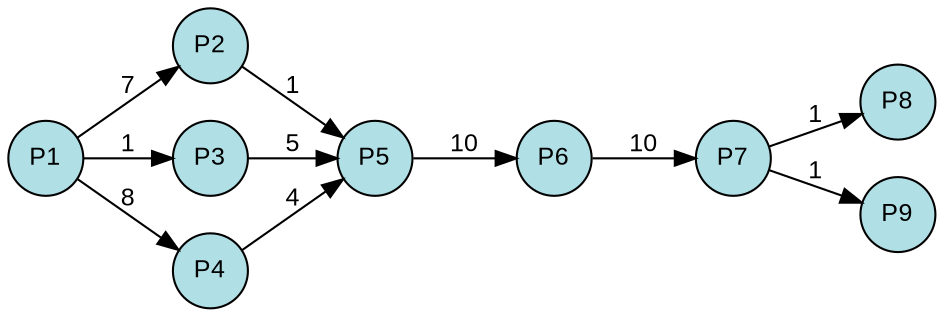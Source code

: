 digraph {
  splines=true;
node [margin=0 fontname=arial fontcolor=black fontsize=12 shape=circle width=0.5 fixedsize=true style=filled fillcolor=powderblue]
  1 [label="P1"]
  2 [label="P2"]
  3 [label="P3"]
  4 [label="P4"]
  5 [label="P5"]
  6 [label="P6"]
  7 [label="P7"]
  8 [label="P8"]
  9 [label="P9"]
rankdir=LR
edge [margin=0 fontname=arial fontcolor=black fontsize=12]
	1 -> 2 [label="7"]
	1 -> 3 [label="1"]
	1 -> 4 [label="8"]
	2 -> 5 [label="1"]
	3 -> 5 [label="5"]
	4 -> 5 [label="4"]
	5 -> 6 [label="10"]
	6 -> 7 [label="10"]
	7 -> 8 [label="1"]
	7 -> 9 [label="1"]
	{rank=same  1 }
	{rank=same  2, 3, 4 }
	{rank=same  5 }
	{rank=same  6 }
	{rank=same  7 }
	{rank=same  8, 9 }
} 
